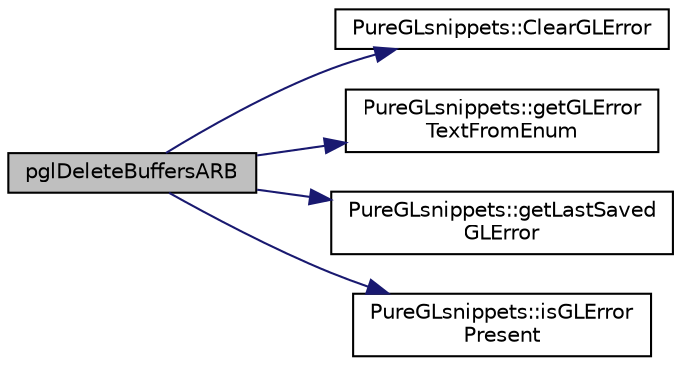 digraph "pglDeleteBuffersARB"
{
 // LATEX_PDF_SIZE
  edge [fontname="Helvetica",fontsize="10",labelfontname="Helvetica",labelfontsize="10"];
  node [fontname="Helvetica",fontsize="10",shape=record];
  rankdir="LR";
  Node1 [label="pglDeleteBuffersARB",height=0.2,width=0.4,color="black", fillcolor="grey75", style="filled", fontcolor="black",tooltip=" "];
  Node1 -> Node2 [color="midnightblue",fontsize="10",style="solid",fontname="Helvetica"];
  Node2 [label="PureGLsnippets::ClearGLError",height=0.2,width=0.4,color="black", fillcolor="white", style="filled",URL="$class_pure_g_lsnippets.html#a861a8137e889cc2e6dd0b81eee84a6c3",tooltip="Clears GL error state."];
  Node1 -> Node3 [color="midnightblue",fontsize="10",style="solid",fontname="Helvetica"];
  Node3 [label="PureGLsnippets::getGLError\lTextFromEnum",height=0.2,width=0.4,color="black", fillcolor="white", style="filled",URL="$class_pure_g_lsnippets.html#ac9c5e3570d082ea2c1f51b185e238641",tooltip="Gets the string representation of the given GL error."];
  Node1 -> Node4 [color="midnightblue",fontsize="10",style="solid",fontname="Helvetica"];
  Node4 [label="PureGLsnippets::getLastSaved\lGLError",height=0.2,width=0.4,color="black", fillcolor="white", style="filled",URL="$class_pure_g_lsnippets.html#a65daf410252a99c8a322fea26bd4caf1",tooltip="Gets the last saved GL error."];
  Node1 -> Node5 [color="midnightblue",fontsize="10",style="solid",fontname="Helvetica"];
  Node5 [label="PureGLsnippets::isGLError\lPresent",height=0.2,width=0.4,color="black", fillcolor="white", style="filled",URL="$class_pure_g_lsnippets.html#a9901675747b09835eb82ddbad3a91fa5",tooltip="Gets whether there is an error in OpenGL or not."];
}
